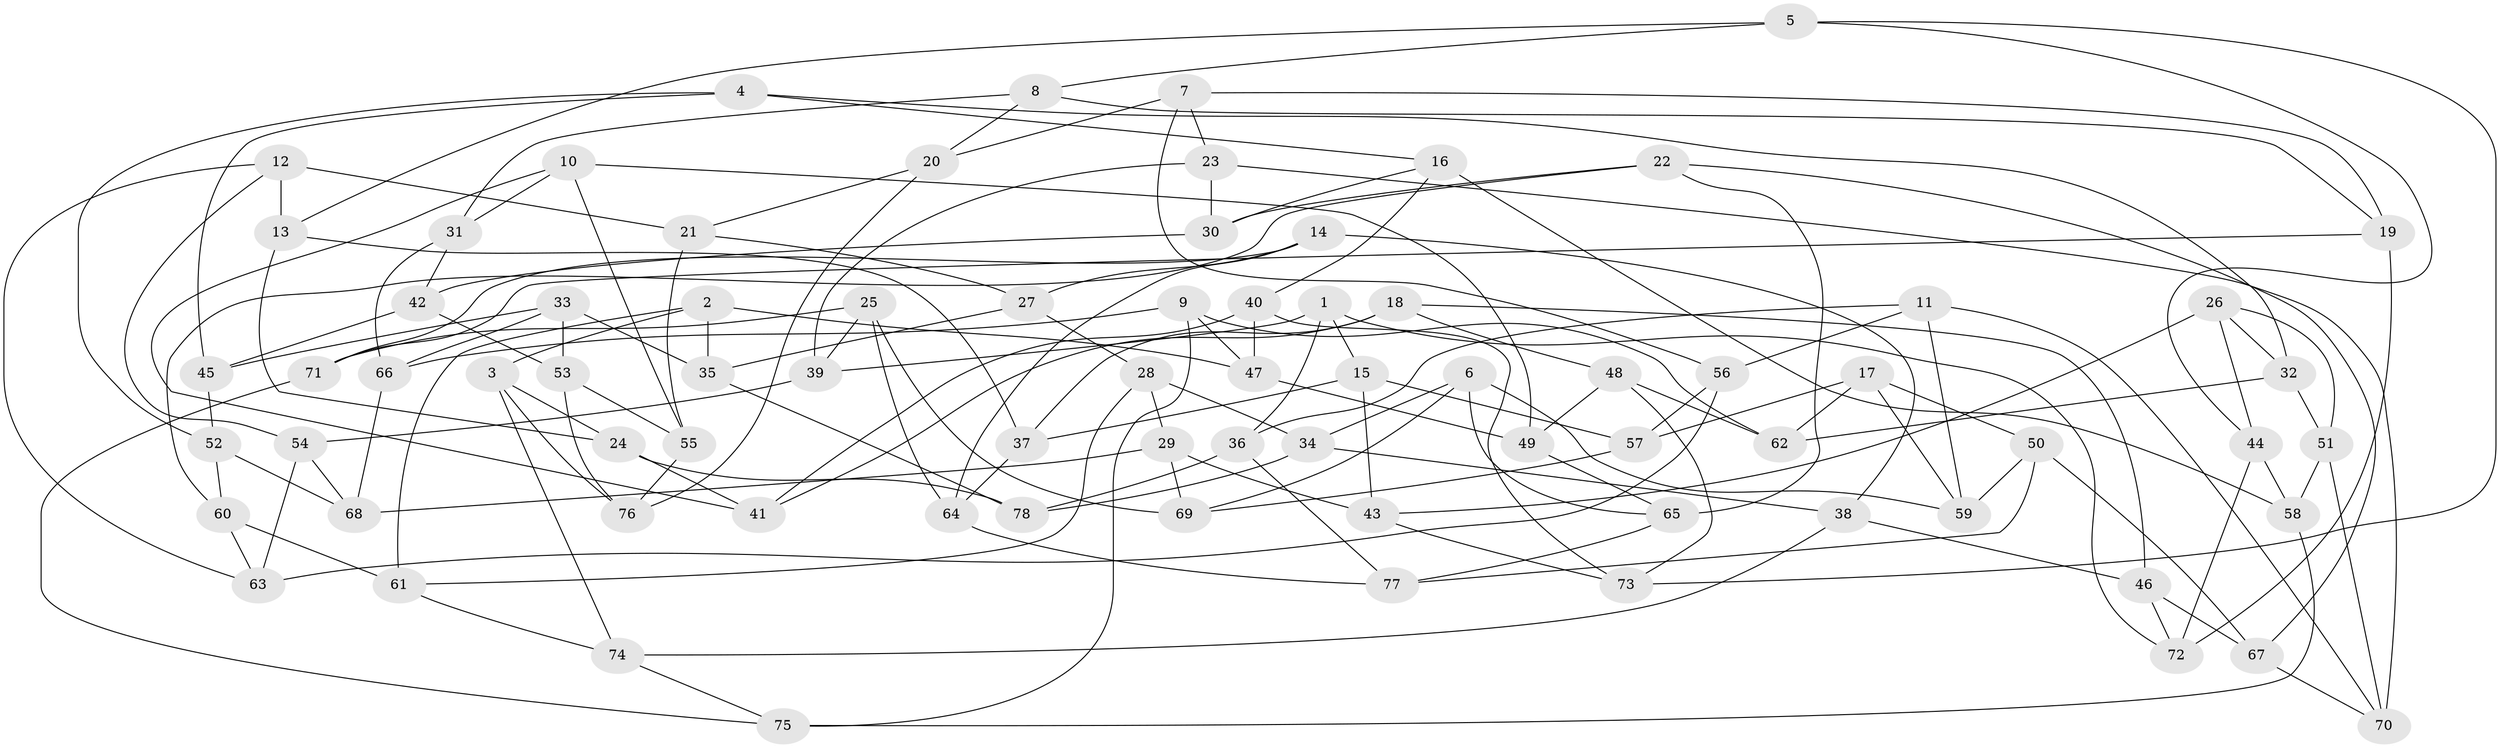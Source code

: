 // Generated by graph-tools (version 1.1) at 2025/38/03/09/25 02:38:16]
// undirected, 78 vertices, 156 edges
graph export_dot {
graph [start="1"]
  node [color=gray90,style=filled];
  1;
  2;
  3;
  4;
  5;
  6;
  7;
  8;
  9;
  10;
  11;
  12;
  13;
  14;
  15;
  16;
  17;
  18;
  19;
  20;
  21;
  22;
  23;
  24;
  25;
  26;
  27;
  28;
  29;
  30;
  31;
  32;
  33;
  34;
  35;
  36;
  37;
  38;
  39;
  40;
  41;
  42;
  43;
  44;
  45;
  46;
  47;
  48;
  49;
  50;
  51;
  52;
  53;
  54;
  55;
  56;
  57;
  58;
  59;
  60;
  61;
  62;
  63;
  64;
  65;
  66;
  67;
  68;
  69;
  70;
  71;
  72;
  73;
  74;
  75;
  76;
  77;
  78;
  1 -- 15;
  1 -- 39;
  1 -- 72;
  1 -- 36;
  2 -- 3;
  2 -- 35;
  2 -- 47;
  2 -- 61;
  3 -- 76;
  3 -- 24;
  3 -- 74;
  4 -- 45;
  4 -- 16;
  4 -- 32;
  4 -- 52;
  5 -- 8;
  5 -- 13;
  5 -- 44;
  5 -- 73;
  6 -- 59;
  6 -- 69;
  6 -- 34;
  6 -- 65;
  7 -- 23;
  7 -- 56;
  7 -- 19;
  7 -- 20;
  8 -- 31;
  8 -- 20;
  8 -- 19;
  9 -- 62;
  9 -- 66;
  9 -- 75;
  9 -- 47;
  10 -- 55;
  10 -- 31;
  10 -- 49;
  10 -- 41;
  11 -- 36;
  11 -- 56;
  11 -- 59;
  11 -- 70;
  12 -- 63;
  12 -- 54;
  12 -- 13;
  12 -- 21;
  13 -- 37;
  13 -- 24;
  14 -- 64;
  14 -- 27;
  14 -- 71;
  14 -- 38;
  15 -- 57;
  15 -- 43;
  15 -- 37;
  16 -- 58;
  16 -- 30;
  16 -- 40;
  17 -- 62;
  17 -- 50;
  17 -- 59;
  17 -- 57;
  18 -- 48;
  18 -- 46;
  18 -- 37;
  18 -- 41;
  19 -- 71;
  19 -- 72;
  20 -- 21;
  20 -- 76;
  21 -- 27;
  21 -- 55;
  22 -- 60;
  22 -- 30;
  22 -- 65;
  22 -- 67;
  23 -- 70;
  23 -- 30;
  23 -- 39;
  24 -- 78;
  24 -- 41;
  25 -- 39;
  25 -- 71;
  25 -- 69;
  25 -- 64;
  26 -- 44;
  26 -- 51;
  26 -- 43;
  26 -- 32;
  27 -- 35;
  27 -- 28;
  28 -- 29;
  28 -- 61;
  28 -- 34;
  29 -- 43;
  29 -- 68;
  29 -- 69;
  30 -- 42;
  31 -- 66;
  31 -- 42;
  32 -- 62;
  32 -- 51;
  33 -- 53;
  33 -- 45;
  33 -- 66;
  33 -- 35;
  34 -- 78;
  34 -- 38;
  35 -- 78;
  36 -- 77;
  36 -- 78;
  37 -- 64;
  38 -- 74;
  38 -- 46;
  39 -- 54;
  40 -- 47;
  40 -- 41;
  40 -- 73;
  42 -- 45;
  42 -- 53;
  43 -- 73;
  44 -- 58;
  44 -- 72;
  45 -- 52;
  46 -- 67;
  46 -- 72;
  47 -- 49;
  48 -- 62;
  48 -- 73;
  48 -- 49;
  49 -- 65;
  50 -- 67;
  50 -- 77;
  50 -- 59;
  51 -- 58;
  51 -- 70;
  52 -- 60;
  52 -- 68;
  53 -- 76;
  53 -- 55;
  54 -- 68;
  54 -- 63;
  55 -- 76;
  56 -- 57;
  56 -- 63;
  57 -- 69;
  58 -- 75;
  60 -- 61;
  60 -- 63;
  61 -- 74;
  64 -- 77;
  65 -- 77;
  66 -- 68;
  67 -- 70;
  71 -- 75;
  74 -- 75;
}
